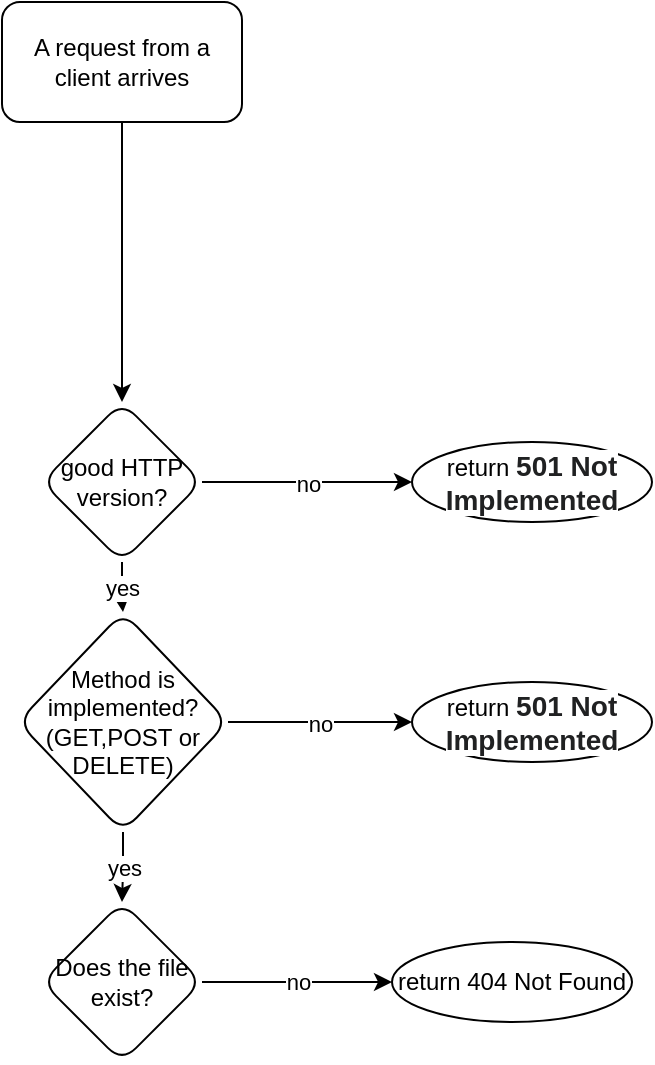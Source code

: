 <mxfile version="16.5.6" type="device"><diagram id="qTT7hOZDd2CvnJemDbgx" name="Page-1"><mxGraphModel dx="2062" dy="1146" grid="1" gridSize="10" guides="1" tooltips="1" connect="1" arrows="1" fold="1" page="1" pageScale="1" pageWidth="850" pageHeight="1100" math="0" shadow="0"><root><mxCell id="0"/><mxCell id="1" parent="0"/><mxCell id="Xb2x8ICvHnsUekkV3xxf-7" value="" style="edgeStyle=orthogonalEdgeStyle;rounded=0;orthogonalLoop=1;jettySize=auto;html=1;" edge="1" parent="1" source="Xb2x8ICvHnsUekkV3xxf-1" target="Xb2x8ICvHnsUekkV3xxf-6"><mxGeometry relative="1" as="geometry"/></mxCell><mxCell id="Xb2x8ICvHnsUekkV3xxf-1" value="A request from a client arrives" style="rounded=1;whiteSpace=wrap;html=1;" vertex="1" parent="1"><mxGeometry x="365" y="20" width="120" height="60" as="geometry"/></mxCell><mxCell id="Xb2x8ICvHnsUekkV3xxf-5" value="no" style="edgeStyle=orthogonalEdgeStyle;rounded=0;orthogonalLoop=1;jettySize=auto;html=1;" edge="1" parent="1" source="Xb2x8ICvHnsUekkV3xxf-2" target="Xb2x8ICvHnsUekkV3xxf-4"><mxGeometry relative="1" as="geometry"/></mxCell><mxCell id="Xb2x8ICvHnsUekkV3xxf-2" value="Does the file exist?" style="rhombus;whiteSpace=wrap;html=1;rounded=1;" vertex="1" parent="1"><mxGeometry x="385" y="470" width="80" height="80" as="geometry"/></mxCell><mxCell id="Xb2x8ICvHnsUekkV3xxf-4" value="return 404 Not Found" style="ellipse;whiteSpace=wrap;html=1;rounded=1;" vertex="1" parent="1"><mxGeometry x="560" y="490" width="120" height="40" as="geometry"/></mxCell><mxCell id="Xb2x8ICvHnsUekkV3xxf-9" value="yes" style="edgeStyle=orthogonalEdgeStyle;rounded=0;orthogonalLoop=1;jettySize=auto;html=1;entryX=0.5;entryY=0;entryDx=0;entryDy=0;" edge="1" parent="1" source="Xb2x8ICvHnsUekkV3xxf-6" target="Xb2x8ICvHnsUekkV3xxf-13"><mxGeometry relative="1" as="geometry"/></mxCell><mxCell id="Xb2x8ICvHnsUekkV3xxf-10" value="no" style="edgeStyle=orthogonalEdgeStyle;rounded=0;orthogonalLoop=1;jettySize=auto;html=1;" edge="1" parent="1" source="Xb2x8ICvHnsUekkV3xxf-6"><mxGeometry relative="1" as="geometry"><mxPoint x="570" y="260" as="targetPoint"/></mxGeometry></mxCell><mxCell id="Xb2x8ICvHnsUekkV3xxf-6" value="good HTTP&lt;br&gt;version?" style="rhombus;whiteSpace=wrap;html=1;rounded=1;" vertex="1" parent="1"><mxGeometry x="385" y="220" width="80" height="80" as="geometry"/></mxCell><mxCell id="Xb2x8ICvHnsUekkV3xxf-11" value="return&amp;nbsp;&lt;span style=&quot;color: rgb(32 , 33 , 34) ; font-family: sans-serif ; font-size: 14px ; font-weight: 700 ; background-color: rgb(255 , 255 , 255)&quot;&gt;501 Not Implemented&lt;/span&gt;" style="ellipse;whiteSpace=wrap;html=1;rounded=1;" vertex="1" parent="1"><mxGeometry x="570" y="240" width="120" height="40" as="geometry"/></mxCell><mxCell id="Xb2x8ICvHnsUekkV3xxf-12" value="no" style="edgeStyle=orthogonalEdgeStyle;rounded=0;orthogonalLoop=1;jettySize=auto;html=1;" edge="1" source="Xb2x8ICvHnsUekkV3xxf-13" parent="1"><mxGeometry relative="1" as="geometry"><mxPoint x="570" y="380" as="targetPoint"/></mxGeometry></mxCell><mxCell id="Xb2x8ICvHnsUekkV3xxf-15" value="yes" style="edgeStyle=orthogonalEdgeStyle;rounded=0;orthogonalLoop=1;jettySize=auto;html=1;entryX=0.5;entryY=0;entryDx=0;entryDy=0;" edge="1" parent="1" source="Xb2x8ICvHnsUekkV3xxf-13" target="Xb2x8ICvHnsUekkV3xxf-2"><mxGeometry relative="1" as="geometry"/></mxCell><mxCell id="Xb2x8ICvHnsUekkV3xxf-13" value="Method is implemented?&lt;br&gt;(GET,POST or DELETE)" style="rhombus;whiteSpace=wrap;html=1;rounded=1;" vertex="1" parent="1"><mxGeometry x="373" y="325" width="105" height="110" as="geometry"/></mxCell><mxCell id="Xb2x8ICvHnsUekkV3xxf-14" value="return&amp;nbsp;&lt;span style=&quot;color: rgb(32 , 33 , 34) ; font-family: sans-serif ; font-size: 14px ; font-weight: 700 ; background-color: rgb(255 , 255 , 255)&quot;&gt;501 Not Implemented&lt;/span&gt;" style="ellipse;whiteSpace=wrap;html=1;rounded=1;" vertex="1" parent="1"><mxGeometry x="570" y="360" width="120" height="40" as="geometry"/></mxCell></root></mxGraphModel></diagram></mxfile>